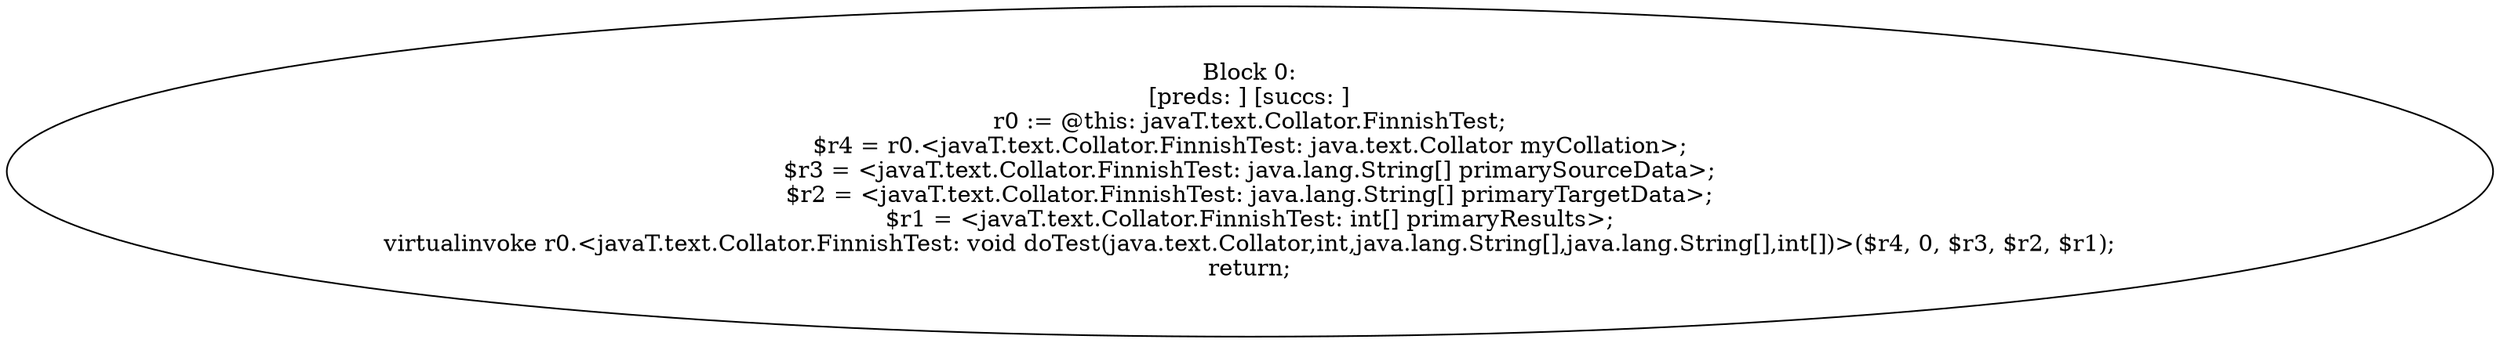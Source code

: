 digraph "unitGraph" {
    "Block 0:
[preds: ] [succs: ]
r0 := @this: javaT.text.Collator.FinnishTest;
$r4 = r0.<javaT.text.Collator.FinnishTest: java.text.Collator myCollation>;
$r3 = <javaT.text.Collator.FinnishTest: java.lang.String[] primarySourceData>;
$r2 = <javaT.text.Collator.FinnishTest: java.lang.String[] primaryTargetData>;
$r1 = <javaT.text.Collator.FinnishTest: int[] primaryResults>;
virtualinvoke r0.<javaT.text.Collator.FinnishTest: void doTest(java.text.Collator,int,java.lang.String[],java.lang.String[],int[])>($r4, 0, $r3, $r2, $r1);
return;
"
}
